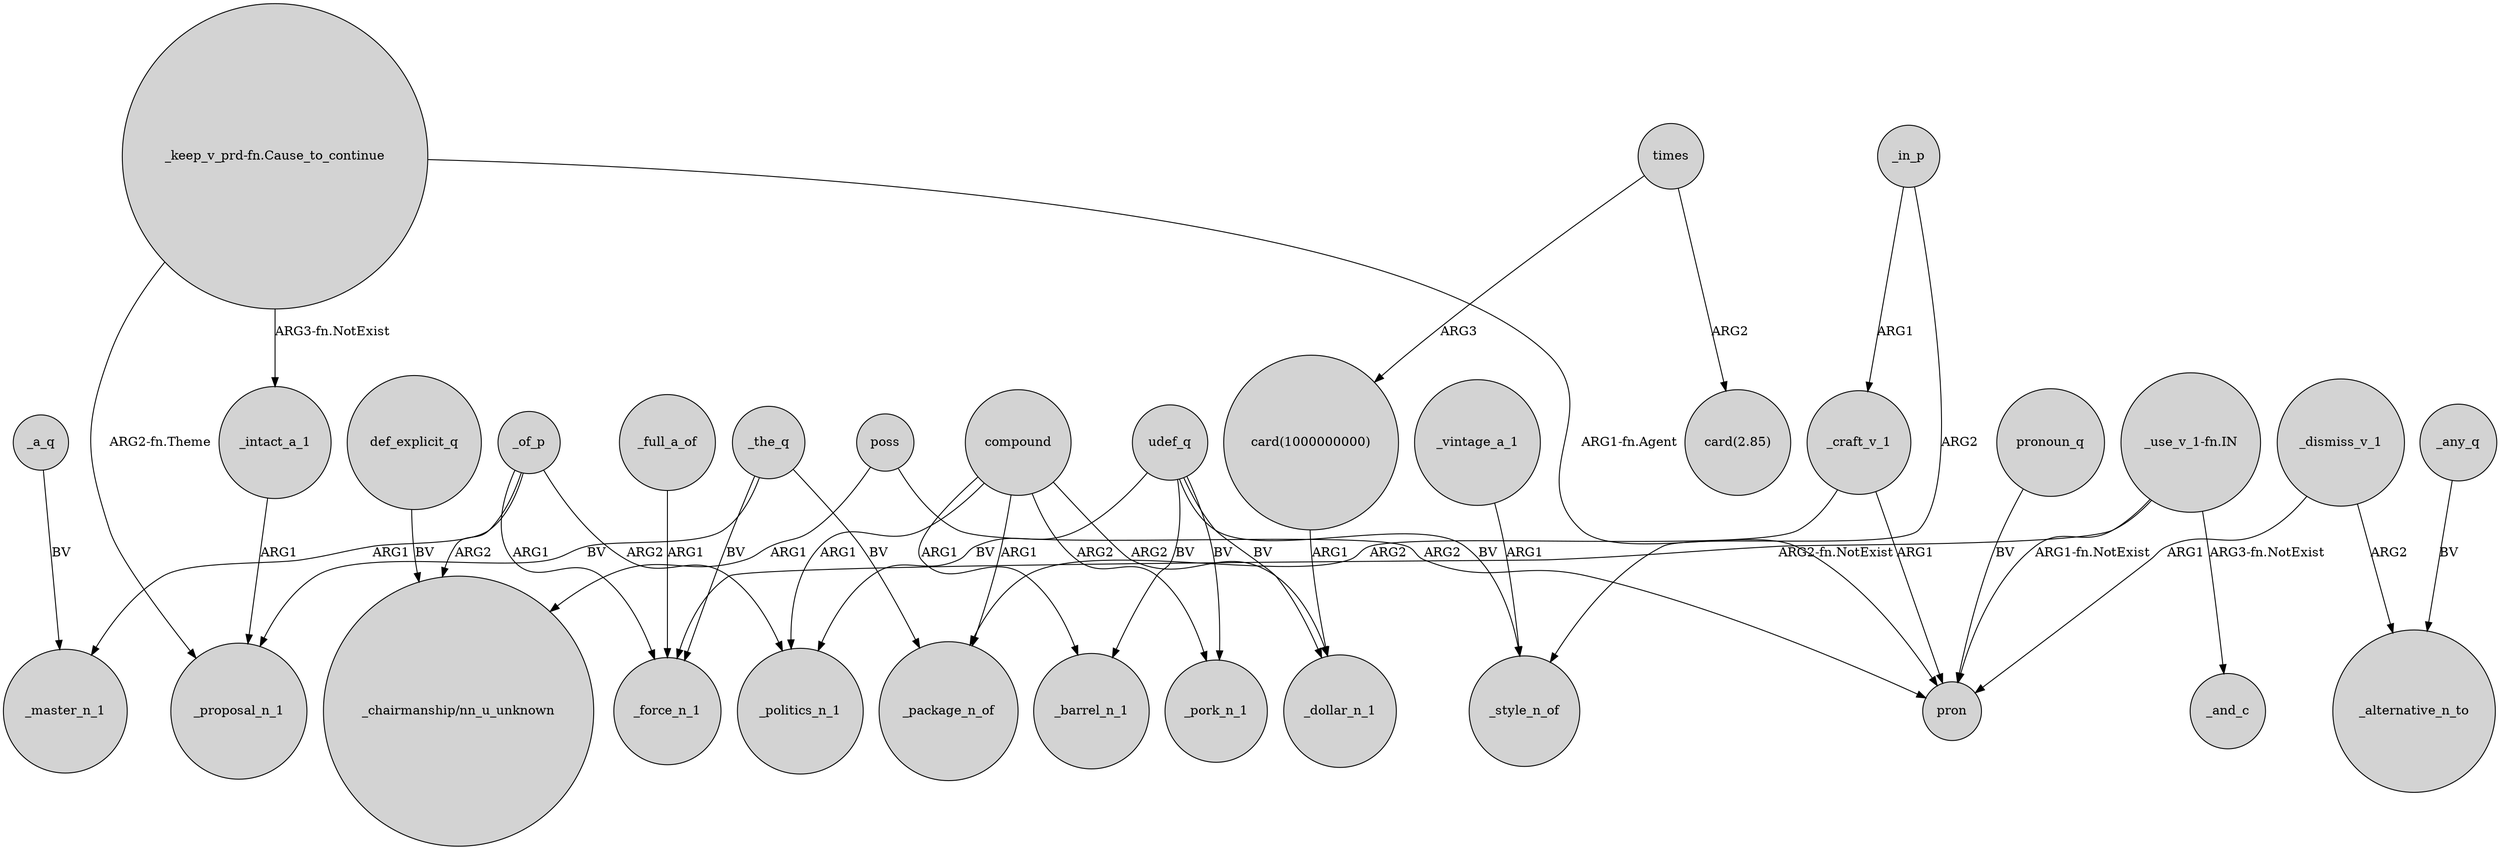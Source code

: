digraph {
	node [shape=circle style=filled]
	_of_p -> _master_n_1 [label=ARG1]
	udef_q -> _pork_n_1 [label=BV]
	_the_q -> _proposal_n_1 [label=BV]
	_the_q -> _package_n_of [label=BV]
	poss -> pron [label=ARG2]
	_of_p -> "_chairmanship/nn_u_unknown" [label=ARG2]
	"_keep_v_prd-fn.Cause_to_continue" -> pron [label="ARG1-fn.Agent"]
	_craft_v_1 -> _package_n_of [label=ARG2]
	_dismiss_v_1 -> _alternative_n_to [label=ARG2]
	compound -> _politics_n_1 [label=ARG1]
	_intact_a_1 -> _proposal_n_1 [label=ARG1]
	_of_p -> _force_n_1 [label=ARG1]
	"_use_v_1-fn.IN" -> pron [label="ARG1-fn.NotExist"]
	_craft_v_1 -> pron [label=ARG1]
	_vintage_a_1 -> _style_n_of [label=ARG1]
	compound -> _pork_n_1 [label=ARG2]
	udef_q -> _politics_n_1 [label=BV]
	poss -> "_chairmanship/nn_u_unknown" [label=ARG1]
	_in_p -> _craft_v_1 [label=ARG1]
	_in_p -> _style_n_of [label=ARG2]
	def_explicit_q -> "_chairmanship/nn_u_unknown" [label=BV]
	_any_q -> _alternative_n_to [label=BV]
	times -> "card(1000000000)" [label=ARG3]
	compound -> _barrel_n_1 [label=ARG1]
	compound -> _package_n_of [label=ARG1]
	pronoun_q -> pron [label=BV]
	"_use_v_1-fn.IN" -> _and_c [label="ARG3-fn.NotExist"]
	_dismiss_v_1 -> pron [label=ARG1]
	"_keep_v_prd-fn.Cause_to_continue" -> _proposal_n_1 [label="ARG2-fn.Theme"]
	udef_q -> _barrel_n_1 [label=BV]
	_the_q -> _force_n_1 [label=BV]
	"_keep_v_prd-fn.Cause_to_continue" -> _intact_a_1 [label="ARG3-fn.NotExist"]
	_of_p -> _politics_n_1 [label=ARG2]
	_a_q -> _master_n_1 [label=BV]
	compound -> _dollar_n_1 [label=ARG2]
	"card(1000000000)" -> _dollar_n_1 [label=ARG1]
	"_use_v_1-fn.IN" -> _force_n_1 [label="ARG2-fn.NotExist"]
	_full_a_of -> _force_n_1 [label=ARG1]
	udef_q -> _style_n_of [label=BV]
	udef_q -> _dollar_n_1 [label=BV]
	times -> "card(2.85)" [label=ARG2]
}

